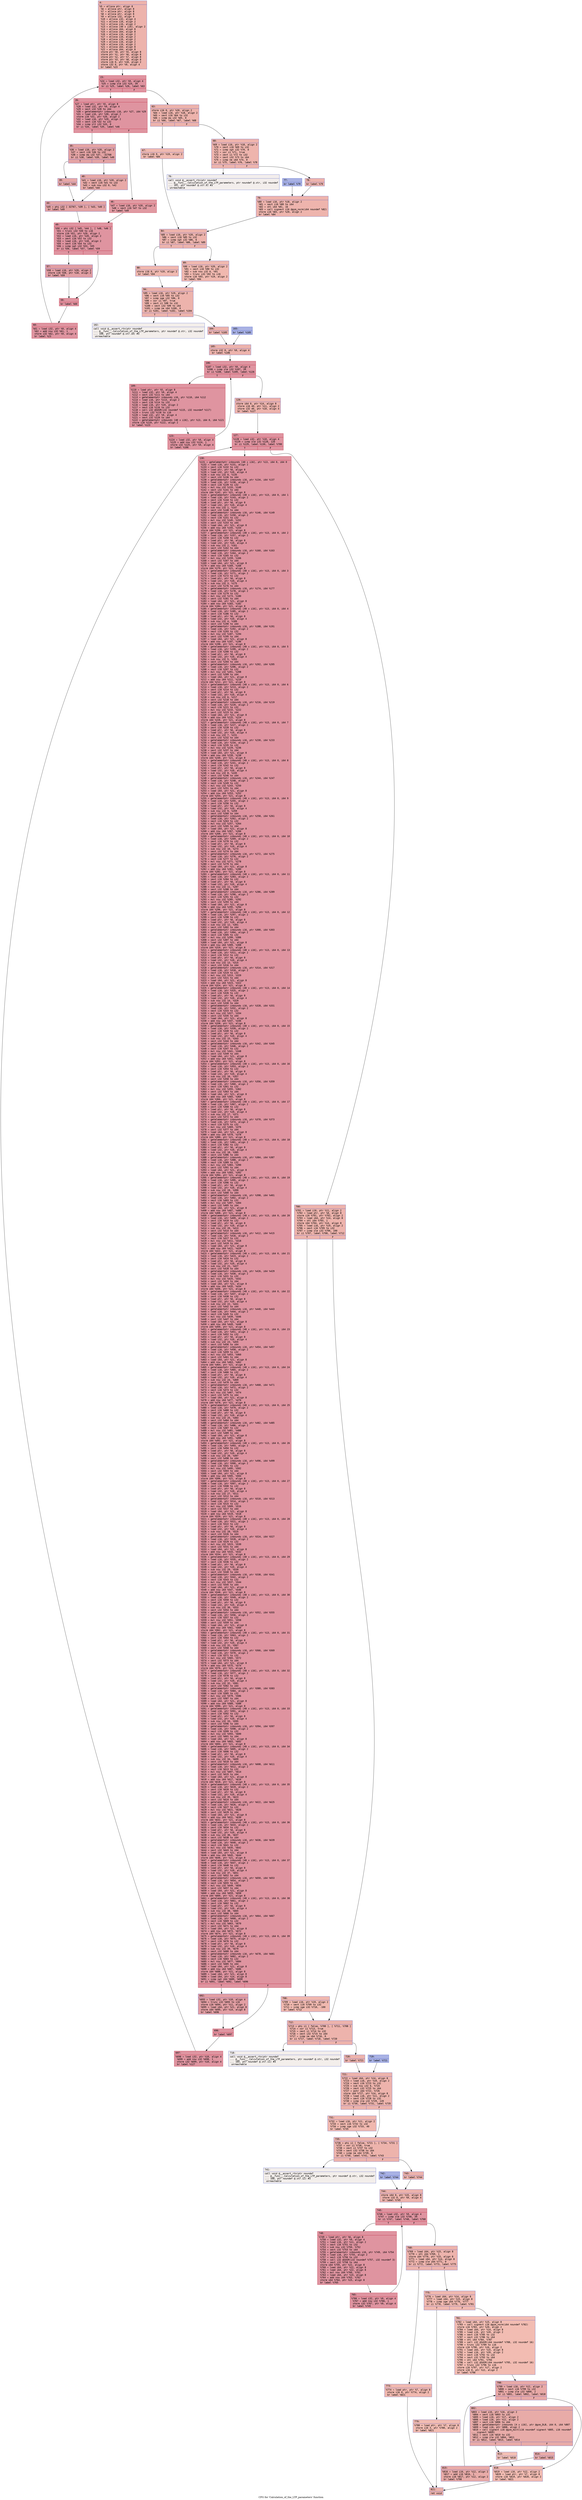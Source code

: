 digraph "CFG for 'Calculation_of_the_LTP_parameters' function" {
	label="CFG for 'Calculation_of_the_LTP_parameters' function";

	Node0x6000006968f0 [shape=record,color="#3d50c3ff", style=filled, fillcolor="#d6524470" fontname="Courier",label="{4:\l|  %5 = alloca ptr, align 8\l  %6 = alloca ptr, align 8\l  %7 = alloca ptr, align 8\l  %8 = alloca ptr, align 8\l  %9 = alloca i32, align 4\l  %10 = alloca i32, align 4\l  %11 = alloca i16, align 2\l  %12 = alloca i16, align 2\l  %13 = alloca [40 x i16], align 2\l  %14 = alloca i64, align 8\l  %15 = alloca i64, align 8\l  %16 = alloca i16, align 2\l  %17 = alloca i16, align 2\l  %18 = alloca i16, align 2\l  %19 = alloca i16, align 2\l  %20 = alloca i16, align 2\l  %21 = alloca i64, align 8\l  %22 = alloca i64, align 8\l  store ptr %0, ptr %5, align 8\l  store ptr %1, ptr %6, align 8\l  store ptr %2, ptr %7, align 8\l  store ptr %3, ptr %8, align 8\l  store i16 0, ptr %18, align 2\l  store i32 0, ptr %9, align 4\l  br label %23\l}"];
	Node0x6000006968f0 -> Node0x600000696940[tooltip="4 -> 23\nProbability 100.00%" ];
	Node0x600000696940 [shape=record,color="#b70d28ff", style=filled, fillcolor="#b70d2870" fontname="Courier",label="{23:\l|  %24 = load i32, ptr %9, align 4\l  %25 = icmp sle i32 %24, 39\l  br i1 %25, label %26, label %63\l|{<s0>T|<s1>F}}"];
	Node0x600000696940:s0 -> Node0x600000696990[tooltip="23 -> 26\nProbability 96.88%" ];
	Node0x600000696940:s1 -> Node0x600000696cb0[tooltip="23 -> 63\nProbability 3.12%" ];
	Node0x600000696990 [shape=record,color="#b70d28ff", style=filled, fillcolor="#b70d2870" fontname="Courier",label="{26:\l|  %27 = load ptr, ptr %5, align 8\l  %28 = load i32, ptr %9, align 4\l  %29 = sext i32 %28 to i64\l  %30 = getelementptr inbounds i16, ptr %27, i64 %29\l  %31 = load i16, ptr %30, align 2\l  store i16 %31, ptr %20, align 2\l  %32 = load i16, ptr %20, align 2\l  %33 = sext i16 %32 to i32\l  %34 = icmp slt i32 %33, 0\l  br i1 %34, label %35, label %46\l|{<s0>T|<s1>F}}"];
	Node0x600000696990:s0 -> Node0x6000006969e0[tooltip="26 -> 35\nProbability 37.50%" ];
	Node0x600000696990:s1 -> Node0x600000696b20[tooltip="26 -> 46\nProbability 62.50%" ];
	Node0x6000006969e0 [shape=record,color="#3d50c3ff", style=filled, fillcolor="#c32e3170" fontname="Courier",label="{35:\l|  %36 = load i16, ptr %20, align 2\l  %37 = sext i16 %36 to i32\l  %38 = icmp eq i32 %37, -32768\l  br i1 %38, label %39, label %40\l|{<s0>T|<s1>F}}"];
	Node0x6000006969e0:s0 -> Node0x600000696a30[tooltip="35 -> 39\nProbability 50.00%" ];
	Node0x6000006969e0:s1 -> Node0x600000696a80[tooltip="35 -> 40\nProbability 50.00%" ];
	Node0x600000696a30 [shape=record,color="#3d50c3ff", style=filled, fillcolor="#ca3b3770" fontname="Courier",label="{39:\l|  br label %44\l}"];
	Node0x600000696a30 -> Node0x600000696ad0[tooltip="39 -> 44\nProbability 100.00%" ];
	Node0x600000696a80 [shape=record,color="#3d50c3ff", style=filled, fillcolor="#ca3b3770" fontname="Courier",label="{40:\l|  %41 = load i16, ptr %20, align 2\l  %42 = sext i16 %41 to i32\l  %43 = sub nsw i32 0, %42\l  br label %44\l}"];
	Node0x600000696a80 -> Node0x600000696ad0[tooltip="40 -> 44\nProbability 100.00%" ];
	Node0x600000696ad0 [shape=record,color="#3d50c3ff", style=filled, fillcolor="#c32e3170" fontname="Courier",label="{44:\l|  %45 = phi i32 [ 32767, %39 ], [ %43, %40 ]\l  br label %49\l}"];
	Node0x600000696ad0 -> Node0x600000696b70[tooltip="44 -> 49\nProbability 100.00%" ];
	Node0x600000696b20 [shape=record,color="#b70d28ff", style=filled, fillcolor="#bb1b2c70" fontname="Courier",label="{46:\l|  %47 = load i16, ptr %20, align 2\l  %48 = sext i16 %47 to i32\l  br label %49\l}"];
	Node0x600000696b20 -> Node0x600000696b70[tooltip="46 -> 49\nProbability 100.00%" ];
	Node0x600000696b70 [shape=record,color="#b70d28ff", style=filled, fillcolor="#b70d2870" fontname="Courier",label="{49:\l|  %50 = phi i32 [ %45, %44 ], [ %48, %46 ]\l  %51 = trunc i32 %50 to i16\l  store i16 %51, ptr %20, align 2\l  %52 = load i16, ptr %20, align 2\l  %53 = sext i16 %52 to i32\l  %54 = load i16, ptr %18, align 2\l  %55 = sext i16 %54 to i32\l  %56 = icmp sgt i32 %53, %55\l  br i1 %56, label %57, label %59\l|{<s0>T|<s1>F}}"];
	Node0x600000696b70:s0 -> Node0x600000696bc0[tooltip="49 -> 57\nProbability 50.00%" ];
	Node0x600000696b70:s1 -> Node0x600000696c10[tooltip="49 -> 59\nProbability 50.00%" ];
	Node0x600000696bc0 [shape=record,color="#3d50c3ff", style=filled, fillcolor="#be242e70" fontname="Courier",label="{57:\l|  %58 = load i16, ptr %20, align 2\l  store i16 %58, ptr %18, align 2\l  br label %59\l}"];
	Node0x600000696bc0 -> Node0x600000696c10[tooltip="57 -> 59\nProbability 100.00%" ];
	Node0x600000696c10 [shape=record,color="#b70d28ff", style=filled, fillcolor="#b70d2870" fontname="Courier",label="{59:\l|  br label %60\l}"];
	Node0x600000696c10 -> Node0x600000696c60[tooltip="59 -> 60\nProbability 100.00%" ];
	Node0x600000696c60 [shape=record,color="#b70d28ff", style=filled, fillcolor="#b70d2870" fontname="Courier",label="{60:\l|  %61 = load i32, ptr %9, align 4\l  %62 = add nsw i32 %61, 1\l  store i32 %62, ptr %9, align 4\l  br label %23\l}"];
	Node0x600000696c60 -> Node0x600000696940[tooltip="60 -> 23\nProbability 100.00%" ];
	Node0x600000696cb0 [shape=record,color="#3d50c3ff", style=filled, fillcolor="#d6524470" fontname="Courier",label="{63:\l|  store i16 0, ptr %20, align 2\l  %64 = load i16, ptr %18, align 2\l  %65 = sext i16 %64 to i32\l  %66 = icmp eq i32 %65, 0\l  br i1 %66, label %67, label %68\l|{<s0>T|<s1>F}}"];
	Node0x600000696cb0:s0 -> Node0x600000696d00[tooltip="63 -> 67\nProbability 37.50%" ];
	Node0x600000696cb0:s1 -> Node0x600000696d50[tooltip="63 -> 68\nProbability 62.50%" ];
	Node0x600000696d00 [shape=record,color="#3d50c3ff", style=filled, fillcolor="#de614d70" fontname="Courier",label="{67:\l|  store i16 0, ptr %19, align 2\l  br label %84\l}"];
	Node0x600000696d00 -> Node0x600000696ee0[tooltip="67 -> 84\nProbability 100.00%" ];
	Node0x600000696d50 [shape=record,color="#3d50c3ff", style=filled, fillcolor="#d8564670" fontname="Courier",label="{68:\l|  %69 = load i16, ptr %18, align 2\l  %70 = sext i16 %69 to i32\l  %71 = icmp sgt i32 %70, 0\l  %72 = xor i1 %71, true\l  %73 = zext i1 %72 to i32\l  %74 = sext i32 %73 to i64\l  %75 = icmp ne i64 %74, 0\l  br i1 %75, label %76, label %78\l|{<s0>T|<s1>F}}"];
	Node0x600000696d50:s0 -> Node0x600000696da0[tooltip="68 -> 76\nProbability 0.00%" ];
	Node0x600000696d50:s1 -> Node0x600000696e40[tooltip="68 -> 78\nProbability 100.00%" ];
	Node0x600000696da0 [shape=record,color="#3d50c3ff", style=filled, fillcolor="#e3d9d370" fontname="Courier",label="{76:\l|  call void @__assert_rtn(ptr noundef\l... @__func__.Calculation_of_the_LTP_parameters, ptr noundef @.str, i32 noundef\l... 101, ptr noundef @.str.9) #3\l  unreachable\l}"];
	Node0x600000696df0 [shape=record,color="#3d50c3ff", style=filled, fillcolor="#3d50c370" fontname="Courier",label="{77:\l|  br label %79\l}"];
	Node0x600000696df0 -> Node0x600000696e90[tooltip="77 -> 79\nProbability 100.00%" ];
	Node0x600000696e40 [shape=record,color="#3d50c3ff", style=filled, fillcolor="#d8564670" fontname="Courier",label="{78:\l|  br label %79\l}"];
	Node0x600000696e40 -> Node0x600000696e90[tooltip="78 -> 79\nProbability 100.00%" ];
	Node0x600000696e90 [shape=record,color="#3d50c3ff", style=filled, fillcolor="#d8564670" fontname="Courier",label="{79:\l|  %80 = load i16, ptr %18, align 2\l  %81 = sext i16 %80 to i64\l  %82 = shl i64 %81, 16\l  %83 = call signext i16 @gsm_norm(i64 noundef %82)\l  store i16 %83, ptr %20, align 2\l  br label %84\l}"];
	Node0x600000696e90 -> Node0x600000696ee0[tooltip="79 -> 84\nProbability 100.00%" ];
	Node0x600000696ee0 [shape=record,color="#3d50c3ff", style=filled, fillcolor="#d6524470" fontname="Courier",label="{84:\l|  %85 = load i16, ptr %20, align 2\l  %86 = sext i16 %85 to i32\l  %87 = icmp sgt i32 %86, 6\l  br i1 %87, label %88, label %89\l|{<s0>T|<s1>F}}"];
	Node0x600000696ee0:s0 -> Node0x600000696f30[tooltip="84 -> 88\nProbability 50.00%" ];
	Node0x600000696ee0:s1 -> Node0x600000696f80[tooltip="84 -> 89\nProbability 50.00%" ];
	Node0x600000696f30 [shape=record,color="#3d50c3ff", style=filled, fillcolor="#dc5d4a70" fontname="Courier",label="{88:\l|  store i16 0, ptr %19, align 2\l  br label %94\l}"];
	Node0x600000696f30 -> Node0x600000696fd0[tooltip="88 -> 94\nProbability 100.00%" ];
	Node0x600000696f80 [shape=record,color="#3d50c3ff", style=filled, fillcolor="#dc5d4a70" fontname="Courier",label="{89:\l|  %90 = load i16, ptr %20, align 2\l  %91 = sext i16 %90 to i32\l  %92 = sub nsw i32 6, %91\l  %93 = trunc i32 %92 to i16\l  store i16 %93, ptr %19, align 2\l  br label %94\l}"];
	Node0x600000696f80 -> Node0x600000696fd0[tooltip="89 -> 94\nProbability 100.00%" ];
	Node0x600000696fd0 [shape=record,color="#3d50c3ff", style=filled, fillcolor="#d6524470" fontname="Courier",label="{94:\l|  %95 = load i16, ptr %19, align 2\l  %96 = sext i16 %95 to i32\l  %97 = icmp sge i32 %96, 0\l  %98 = xor i1 %97, true\l  %99 = zext i1 %98 to i32\l  %100 = sext i32 %99 to i64\l  %101 = icmp ne i64 %100, 0\l  br i1 %101, label %102, label %104\l|{<s0>T|<s1>F}}"];
	Node0x600000696fd0:s0 -> Node0x600000697020[tooltip="94 -> 102\nProbability 0.00%" ];
	Node0x600000696fd0:s1 -> Node0x6000006970c0[tooltip="94 -> 104\nProbability 100.00%" ];
	Node0x600000697020 [shape=record,color="#3d50c3ff", style=filled, fillcolor="#e5d8d170" fontname="Courier",label="{102:\l|  call void @__assert_rtn(ptr noundef\l... @__func__.Calculation_of_the_LTP_parameters, ptr noundef @.str, i32 noundef\l... 108, ptr noundef @.str.10) #3\l  unreachable\l}"];
	Node0x600000697070 [shape=record,color="#3d50c3ff", style=filled, fillcolor="#3d50c370" fontname="Courier",label="{103:\l|  br label %105\l}"];
	Node0x600000697070 -> Node0x600000697110[tooltip="103 -> 105\nProbability 100.00%" ];
	Node0x6000006970c0 [shape=record,color="#3d50c3ff", style=filled, fillcolor="#d6524470" fontname="Courier",label="{104:\l|  br label %105\l}"];
	Node0x6000006970c0 -> Node0x600000697110[tooltip="104 -> 105\nProbability 100.00%" ];
	Node0x600000697110 [shape=record,color="#3d50c3ff", style=filled, fillcolor="#d6524470" fontname="Courier",label="{105:\l|  store i32 0, ptr %9, align 4\l  br label %106\l}"];
	Node0x600000697110 -> Node0x600000697160[tooltip="105 -> 106\nProbability 100.00%" ];
	Node0x600000697160 [shape=record,color="#b70d28ff", style=filled, fillcolor="#b70d2870" fontname="Courier",label="{106:\l|  %107 = load i32, ptr %9, align 4\l  %108 = icmp sle i32 %107, 39\l  br i1 %108, label %109, label %126\l|{<s0>T|<s1>F}}"];
	Node0x600000697160:s0 -> Node0x6000006971b0[tooltip="106 -> 109\nProbability 96.88%" ];
	Node0x600000697160:s1 -> Node0x600000697250[tooltip="106 -> 126\nProbability 3.12%" ];
	Node0x6000006971b0 [shape=record,color="#b70d28ff", style=filled, fillcolor="#b70d2870" fontname="Courier",label="{109:\l|  %110 = load ptr, ptr %5, align 8\l  %111 = load i32, ptr %9, align 4\l  %112 = sext i32 %111 to i64\l  %113 = getelementptr inbounds i16, ptr %110, i64 %112\l  %114 = load i16, ptr %113, align 2\l  %115 = sext i16 %114 to i32\l  %116 = load i16, ptr %19, align 2\l  %117 = sext i16 %116 to i32\l  %118 = call i32 @SASR(i32 noundef %115, i32 noundef %117)\l  %119 = trunc i32 %118 to i16\l  %120 = load i32, ptr %9, align 4\l  %121 = sext i32 %120 to i64\l  %122 = getelementptr inbounds [40 x i16], ptr %13, i64 0, i64 %121\l  store i16 %119, ptr %122, align 2\l  br label %123\l}"];
	Node0x6000006971b0 -> Node0x600000697200[tooltip="109 -> 123\nProbability 100.00%" ];
	Node0x600000697200 [shape=record,color="#b70d28ff", style=filled, fillcolor="#b70d2870" fontname="Courier",label="{123:\l|  %124 = load i32, ptr %9, align 4\l  %125 = add nsw i32 %124, 1\l  store i32 %125, ptr %9, align 4\l  br label %106\l}"];
	Node0x600000697200 -> Node0x600000697160[tooltip="123 -> 106\nProbability 100.00%" ];
	Node0x600000697250 [shape=record,color="#3d50c3ff", style=filled, fillcolor="#d6524470" fontname="Courier",label="{126:\l|  store i64 0, ptr %14, align 8\l  store i16 40, ptr %11, align 2\l  store i32 40, ptr %10, align 4\l  br label %127\l}"];
	Node0x600000697250 -> Node0x6000006972a0[tooltip="126 -> 127\nProbability 100.00%" ];
	Node0x6000006972a0 [shape=record,color="#b70d28ff", style=filled, fillcolor="#b70d2870" fontname="Courier",label="{127:\l|  %128 = load i32, ptr %10, align 4\l  %129 = icmp sle i32 %128, 120\l  br i1 %129, label %130, label %700\l|{<s0>T|<s1>F}}"];
	Node0x6000006972a0:s0 -> Node0x6000006972f0[tooltip="127 -> 130\nProbability 96.88%" ];
	Node0x6000006972a0:s1 -> Node0x600000697430[tooltip="127 -> 700\nProbability 3.12%" ];
	Node0x6000006972f0 [shape=record,color="#b70d28ff", style=filled, fillcolor="#b70d2870" fontname="Courier",label="{130:\l|  %131 = getelementptr inbounds [40 x i16], ptr %13, i64 0, i64 0\l  %132 = load i16, ptr %131, align 2\l  %133 = sext i16 %132 to i32\l  %134 = load ptr, ptr %6, align 8\l  %135 = load i32, ptr %10, align 4\l  %136 = sub nsw i32 0, %135\l  %137 = sext i32 %136 to i64\l  %138 = getelementptr inbounds i16, ptr %134, i64 %137\l  %139 = load i16, ptr %138, align 2\l  %140 = sext i16 %139 to i32\l  %141 = mul nsw i32 %133, %140\l  %142 = sext i32 %141 to i64\l  store i64 %142, ptr %21, align 8\l  %143 = getelementptr inbounds [40 x i16], ptr %13, i64 0, i64 1\l  %144 = load i16, ptr %143, align 2\l  %145 = sext i16 %144 to i32\l  %146 = load ptr, ptr %6, align 8\l  %147 = load i32, ptr %10, align 4\l  %148 = sub nsw i32 1, %147\l  %149 = sext i32 %148 to i64\l  %150 = getelementptr inbounds i16, ptr %146, i64 %149\l  %151 = load i16, ptr %150, align 2\l  %152 = sext i16 %151 to i32\l  %153 = mul nsw i32 %145, %152\l  %154 = sext i32 %153 to i64\l  %155 = load i64, ptr %21, align 8\l  %156 = add nsw i64 %155, %154\l  store i64 %156, ptr %21, align 8\l  %157 = getelementptr inbounds [40 x i16], ptr %13, i64 0, i64 2\l  %158 = load i16, ptr %157, align 2\l  %159 = sext i16 %158 to i32\l  %160 = load ptr, ptr %6, align 8\l  %161 = load i32, ptr %10, align 4\l  %162 = sub nsw i32 2, %161\l  %163 = sext i32 %162 to i64\l  %164 = getelementptr inbounds i16, ptr %160, i64 %163\l  %165 = load i16, ptr %164, align 2\l  %166 = sext i16 %165 to i32\l  %167 = mul nsw i32 %159, %166\l  %168 = sext i32 %167 to i64\l  %169 = load i64, ptr %21, align 8\l  %170 = add nsw i64 %169, %168\l  store i64 %170, ptr %21, align 8\l  %171 = getelementptr inbounds [40 x i16], ptr %13, i64 0, i64 3\l  %172 = load i16, ptr %171, align 2\l  %173 = sext i16 %172 to i32\l  %174 = load ptr, ptr %6, align 8\l  %175 = load i32, ptr %10, align 4\l  %176 = sub nsw i32 3, %175\l  %177 = sext i32 %176 to i64\l  %178 = getelementptr inbounds i16, ptr %174, i64 %177\l  %179 = load i16, ptr %178, align 2\l  %180 = sext i16 %179 to i32\l  %181 = mul nsw i32 %173, %180\l  %182 = sext i32 %181 to i64\l  %183 = load i64, ptr %21, align 8\l  %184 = add nsw i64 %183, %182\l  store i64 %184, ptr %21, align 8\l  %185 = getelementptr inbounds [40 x i16], ptr %13, i64 0, i64 4\l  %186 = load i16, ptr %185, align 2\l  %187 = sext i16 %186 to i32\l  %188 = load ptr, ptr %6, align 8\l  %189 = load i32, ptr %10, align 4\l  %190 = sub nsw i32 4, %189\l  %191 = sext i32 %190 to i64\l  %192 = getelementptr inbounds i16, ptr %188, i64 %191\l  %193 = load i16, ptr %192, align 2\l  %194 = sext i16 %193 to i32\l  %195 = mul nsw i32 %187, %194\l  %196 = sext i32 %195 to i64\l  %197 = load i64, ptr %21, align 8\l  %198 = add nsw i64 %197, %196\l  store i64 %198, ptr %21, align 8\l  %199 = getelementptr inbounds [40 x i16], ptr %13, i64 0, i64 5\l  %200 = load i16, ptr %199, align 2\l  %201 = sext i16 %200 to i32\l  %202 = load ptr, ptr %6, align 8\l  %203 = load i32, ptr %10, align 4\l  %204 = sub nsw i32 5, %203\l  %205 = sext i32 %204 to i64\l  %206 = getelementptr inbounds i16, ptr %202, i64 %205\l  %207 = load i16, ptr %206, align 2\l  %208 = sext i16 %207 to i32\l  %209 = mul nsw i32 %201, %208\l  %210 = sext i32 %209 to i64\l  %211 = load i64, ptr %21, align 8\l  %212 = add nsw i64 %211, %210\l  store i64 %212, ptr %21, align 8\l  %213 = getelementptr inbounds [40 x i16], ptr %13, i64 0, i64 6\l  %214 = load i16, ptr %213, align 2\l  %215 = sext i16 %214 to i32\l  %216 = load ptr, ptr %6, align 8\l  %217 = load i32, ptr %10, align 4\l  %218 = sub nsw i32 6, %217\l  %219 = sext i32 %218 to i64\l  %220 = getelementptr inbounds i16, ptr %216, i64 %219\l  %221 = load i16, ptr %220, align 2\l  %222 = sext i16 %221 to i32\l  %223 = mul nsw i32 %215, %222\l  %224 = sext i32 %223 to i64\l  %225 = load i64, ptr %21, align 8\l  %226 = add nsw i64 %225, %224\l  store i64 %226, ptr %21, align 8\l  %227 = getelementptr inbounds [40 x i16], ptr %13, i64 0, i64 7\l  %228 = load i16, ptr %227, align 2\l  %229 = sext i16 %228 to i32\l  %230 = load ptr, ptr %6, align 8\l  %231 = load i32, ptr %10, align 4\l  %232 = sub nsw i32 7, %231\l  %233 = sext i32 %232 to i64\l  %234 = getelementptr inbounds i16, ptr %230, i64 %233\l  %235 = load i16, ptr %234, align 2\l  %236 = sext i16 %235 to i32\l  %237 = mul nsw i32 %229, %236\l  %238 = sext i32 %237 to i64\l  %239 = load i64, ptr %21, align 8\l  %240 = add nsw i64 %239, %238\l  store i64 %240, ptr %21, align 8\l  %241 = getelementptr inbounds [40 x i16], ptr %13, i64 0, i64 8\l  %242 = load i16, ptr %241, align 2\l  %243 = sext i16 %242 to i32\l  %244 = load ptr, ptr %6, align 8\l  %245 = load i32, ptr %10, align 4\l  %246 = sub nsw i32 8, %245\l  %247 = sext i32 %246 to i64\l  %248 = getelementptr inbounds i16, ptr %244, i64 %247\l  %249 = load i16, ptr %248, align 2\l  %250 = sext i16 %249 to i32\l  %251 = mul nsw i32 %243, %250\l  %252 = sext i32 %251 to i64\l  %253 = load i64, ptr %21, align 8\l  %254 = add nsw i64 %253, %252\l  store i64 %254, ptr %21, align 8\l  %255 = getelementptr inbounds [40 x i16], ptr %13, i64 0, i64 9\l  %256 = load i16, ptr %255, align 2\l  %257 = sext i16 %256 to i32\l  %258 = load ptr, ptr %6, align 8\l  %259 = load i32, ptr %10, align 4\l  %260 = sub nsw i32 9, %259\l  %261 = sext i32 %260 to i64\l  %262 = getelementptr inbounds i16, ptr %258, i64 %261\l  %263 = load i16, ptr %262, align 2\l  %264 = sext i16 %263 to i32\l  %265 = mul nsw i32 %257, %264\l  %266 = sext i32 %265 to i64\l  %267 = load i64, ptr %21, align 8\l  %268 = add nsw i64 %267, %266\l  store i64 %268, ptr %21, align 8\l  %269 = getelementptr inbounds [40 x i16], ptr %13, i64 0, i64 10\l  %270 = load i16, ptr %269, align 2\l  %271 = sext i16 %270 to i32\l  %272 = load ptr, ptr %6, align 8\l  %273 = load i32, ptr %10, align 4\l  %274 = sub nsw i32 10, %273\l  %275 = sext i32 %274 to i64\l  %276 = getelementptr inbounds i16, ptr %272, i64 %275\l  %277 = load i16, ptr %276, align 2\l  %278 = sext i16 %277 to i32\l  %279 = mul nsw i32 %271, %278\l  %280 = sext i32 %279 to i64\l  %281 = load i64, ptr %21, align 8\l  %282 = add nsw i64 %281, %280\l  store i64 %282, ptr %21, align 8\l  %283 = getelementptr inbounds [40 x i16], ptr %13, i64 0, i64 11\l  %284 = load i16, ptr %283, align 2\l  %285 = sext i16 %284 to i32\l  %286 = load ptr, ptr %6, align 8\l  %287 = load i32, ptr %10, align 4\l  %288 = sub nsw i32 11, %287\l  %289 = sext i32 %288 to i64\l  %290 = getelementptr inbounds i16, ptr %286, i64 %289\l  %291 = load i16, ptr %290, align 2\l  %292 = sext i16 %291 to i32\l  %293 = mul nsw i32 %285, %292\l  %294 = sext i32 %293 to i64\l  %295 = load i64, ptr %21, align 8\l  %296 = add nsw i64 %295, %294\l  store i64 %296, ptr %21, align 8\l  %297 = getelementptr inbounds [40 x i16], ptr %13, i64 0, i64 12\l  %298 = load i16, ptr %297, align 2\l  %299 = sext i16 %298 to i32\l  %300 = load ptr, ptr %6, align 8\l  %301 = load i32, ptr %10, align 4\l  %302 = sub nsw i32 12, %301\l  %303 = sext i32 %302 to i64\l  %304 = getelementptr inbounds i16, ptr %300, i64 %303\l  %305 = load i16, ptr %304, align 2\l  %306 = sext i16 %305 to i32\l  %307 = mul nsw i32 %299, %306\l  %308 = sext i32 %307 to i64\l  %309 = load i64, ptr %21, align 8\l  %310 = add nsw i64 %309, %308\l  store i64 %310, ptr %21, align 8\l  %311 = getelementptr inbounds [40 x i16], ptr %13, i64 0, i64 13\l  %312 = load i16, ptr %311, align 2\l  %313 = sext i16 %312 to i32\l  %314 = load ptr, ptr %6, align 8\l  %315 = load i32, ptr %10, align 4\l  %316 = sub nsw i32 13, %315\l  %317 = sext i32 %316 to i64\l  %318 = getelementptr inbounds i16, ptr %314, i64 %317\l  %319 = load i16, ptr %318, align 2\l  %320 = sext i16 %319 to i32\l  %321 = mul nsw i32 %313, %320\l  %322 = sext i32 %321 to i64\l  %323 = load i64, ptr %21, align 8\l  %324 = add nsw i64 %323, %322\l  store i64 %324, ptr %21, align 8\l  %325 = getelementptr inbounds [40 x i16], ptr %13, i64 0, i64 14\l  %326 = load i16, ptr %325, align 2\l  %327 = sext i16 %326 to i32\l  %328 = load ptr, ptr %6, align 8\l  %329 = load i32, ptr %10, align 4\l  %330 = sub nsw i32 14, %329\l  %331 = sext i32 %330 to i64\l  %332 = getelementptr inbounds i16, ptr %328, i64 %331\l  %333 = load i16, ptr %332, align 2\l  %334 = sext i16 %333 to i32\l  %335 = mul nsw i32 %327, %334\l  %336 = sext i32 %335 to i64\l  %337 = load i64, ptr %21, align 8\l  %338 = add nsw i64 %337, %336\l  store i64 %338, ptr %21, align 8\l  %339 = getelementptr inbounds [40 x i16], ptr %13, i64 0, i64 15\l  %340 = load i16, ptr %339, align 2\l  %341 = sext i16 %340 to i32\l  %342 = load ptr, ptr %6, align 8\l  %343 = load i32, ptr %10, align 4\l  %344 = sub nsw i32 15, %343\l  %345 = sext i32 %344 to i64\l  %346 = getelementptr inbounds i16, ptr %342, i64 %345\l  %347 = load i16, ptr %346, align 2\l  %348 = sext i16 %347 to i32\l  %349 = mul nsw i32 %341, %348\l  %350 = sext i32 %349 to i64\l  %351 = load i64, ptr %21, align 8\l  %352 = add nsw i64 %351, %350\l  store i64 %352, ptr %21, align 8\l  %353 = getelementptr inbounds [40 x i16], ptr %13, i64 0, i64 16\l  %354 = load i16, ptr %353, align 2\l  %355 = sext i16 %354 to i32\l  %356 = load ptr, ptr %6, align 8\l  %357 = load i32, ptr %10, align 4\l  %358 = sub nsw i32 16, %357\l  %359 = sext i32 %358 to i64\l  %360 = getelementptr inbounds i16, ptr %356, i64 %359\l  %361 = load i16, ptr %360, align 2\l  %362 = sext i16 %361 to i32\l  %363 = mul nsw i32 %355, %362\l  %364 = sext i32 %363 to i64\l  %365 = load i64, ptr %21, align 8\l  %366 = add nsw i64 %365, %364\l  store i64 %366, ptr %21, align 8\l  %367 = getelementptr inbounds [40 x i16], ptr %13, i64 0, i64 17\l  %368 = load i16, ptr %367, align 2\l  %369 = sext i16 %368 to i32\l  %370 = load ptr, ptr %6, align 8\l  %371 = load i32, ptr %10, align 4\l  %372 = sub nsw i32 17, %371\l  %373 = sext i32 %372 to i64\l  %374 = getelementptr inbounds i16, ptr %370, i64 %373\l  %375 = load i16, ptr %374, align 2\l  %376 = sext i16 %375 to i32\l  %377 = mul nsw i32 %369, %376\l  %378 = sext i32 %377 to i64\l  %379 = load i64, ptr %21, align 8\l  %380 = add nsw i64 %379, %378\l  store i64 %380, ptr %21, align 8\l  %381 = getelementptr inbounds [40 x i16], ptr %13, i64 0, i64 18\l  %382 = load i16, ptr %381, align 2\l  %383 = sext i16 %382 to i32\l  %384 = load ptr, ptr %6, align 8\l  %385 = load i32, ptr %10, align 4\l  %386 = sub nsw i32 18, %385\l  %387 = sext i32 %386 to i64\l  %388 = getelementptr inbounds i16, ptr %384, i64 %387\l  %389 = load i16, ptr %388, align 2\l  %390 = sext i16 %389 to i32\l  %391 = mul nsw i32 %383, %390\l  %392 = sext i32 %391 to i64\l  %393 = load i64, ptr %21, align 8\l  %394 = add nsw i64 %393, %392\l  store i64 %394, ptr %21, align 8\l  %395 = getelementptr inbounds [40 x i16], ptr %13, i64 0, i64 19\l  %396 = load i16, ptr %395, align 2\l  %397 = sext i16 %396 to i32\l  %398 = load ptr, ptr %6, align 8\l  %399 = load i32, ptr %10, align 4\l  %400 = sub nsw i32 19, %399\l  %401 = sext i32 %400 to i64\l  %402 = getelementptr inbounds i16, ptr %398, i64 %401\l  %403 = load i16, ptr %402, align 2\l  %404 = sext i16 %403 to i32\l  %405 = mul nsw i32 %397, %404\l  %406 = sext i32 %405 to i64\l  %407 = load i64, ptr %21, align 8\l  %408 = add nsw i64 %407, %406\l  store i64 %408, ptr %21, align 8\l  %409 = getelementptr inbounds [40 x i16], ptr %13, i64 0, i64 20\l  %410 = load i16, ptr %409, align 2\l  %411 = sext i16 %410 to i32\l  %412 = load ptr, ptr %6, align 8\l  %413 = load i32, ptr %10, align 4\l  %414 = sub nsw i32 20, %413\l  %415 = sext i32 %414 to i64\l  %416 = getelementptr inbounds i16, ptr %412, i64 %415\l  %417 = load i16, ptr %416, align 2\l  %418 = sext i16 %417 to i32\l  %419 = mul nsw i32 %411, %418\l  %420 = sext i32 %419 to i64\l  %421 = load i64, ptr %21, align 8\l  %422 = add nsw i64 %421, %420\l  store i64 %422, ptr %21, align 8\l  %423 = getelementptr inbounds [40 x i16], ptr %13, i64 0, i64 21\l  %424 = load i16, ptr %423, align 2\l  %425 = sext i16 %424 to i32\l  %426 = load ptr, ptr %6, align 8\l  %427 = load i32, ptr %10, align 4\l  %428 = sub nsw i32 21, %427\l  %429 = sext i32 %428 to i64\l  %430 = getelementptr inbounds i16, ptr %426, i64 %429\l  %431 = load i16, ptr %430, align 2\l  %432 = sext i16 %431 to i32\l  %433 = mul nsw i32 %425, %432\l  %434 = sext i32 %433 to i64\l  %435 = load i64, ptr %21, align 8\l  %436 = add nsw i64 %435, %434\l  store i64 %436, ptr %21, align 8\l  %437 = getelementptr inbounds [40 x i16], ptr %13, i64 0, i64 22\l  %438 = load i16, ptr %437, align 2\l  %439 = sext i16 %438 to i32\l  %440 = load ptr, ptr %6, align 8\l  %441 = load i32, ptr %10, align 4\l  %442 = sub nsw i32 22, %441\l  %443 = sext i32 %442 to i64\l  %444 = getelementptr inbounds i16, ptr %440, i64 %443\l  %445 = load i16, ptr %444, align 2\l  %446 = sext i16 %445 to i32\l  %447 = mul nsw i32 %439, %446\l  %448 = sext i32 %447 to i64\l  %449 = load i64, ptr %21, align 8\l  %450 = add nsw i64 %449, %448\l  store i64 %450, ptr %21, align 8\l  %451 = getelementptr inbounds [40 x i16], ptr %13, i64 0, i64 23\l  %452 = load i16, ptr %451, align 2\l  %453 = sext i16 %452 to i32\l  %454 = load ptr, ptr %6, align 8\l  %455 = load i32, ptr %10, align 4\l  %456 = sub nsw i32 23, %455\l  %457 = sext i32 %456 to i64\l  %458 = getelementptr inbounds i16, ptr %454, i64 %457\l  %459 = load i16, ptr %458, align 2\l  %460 = sext i16 %459 to i32\l  %461 = mul nsw i32 %453, %460\l  %462 = sext i32 %461 to i64\l  %463 = load i64, ptr %21, align 8\l  %464 = add nsw i64 %463, %462\l  store i64 %464, ptr %21, align 8\l  %465 = getelementptr inbounds [40 x i16], ptr %13, i64 0, i64 24\l  %466 = load i16, ptr %465, align 2\l  %467 = sext i16 %466 to i32\l  %468 = load ptr, ptr %6, align 8\l  %469 = load i32, ptr %10, align 4\l  %470 = sub nsw i32 24, %469\l  %471 = sext i32 %470 to i64\l  %472 = getelementptr inbounds i16, ptr %468, i64 %471\l  %473 = load i16, ptr %472, align 2\l  %474 = sext i16 %473 to i32\l  %475 = mul nsw i32 %467, %474\l  %476 = sext i32 %475 to i64\l  %477 = load i64, ptr %21, align 8\l  %478 = add nsw i64 %477, %476\l  store i64 %478, ptr %21, align 8\l  %479 = getelementptr inbounds [40 x i16], ptr %13, i64 0, i64 25\l  %480 = load i16, ptr %479, align 2\l  %481 = sext i16 %480 to i32\l  %482 = load ptr, ptr %6, align 8\l  %483 = load i32, ptr %10, align 4\l  %484 = sub nsw i32 25, %483\l  %485 = sext i32 %484 to i64\l  %486 = getelementptr inbounds i16, ptr %482, i64 %485\l  %487 = load i16, ptr %486, align 2\l  %488 = sext i16 %487 to i32\l  %489 = mul nsw i32 %481, %488\l  %490 = sext i32 %489 to i64\l  %491 = load i64, ptr %21, align 8\l  %492 = add nsw i64 %491, %490\l  store i64 %492, ptr %21, align 8\l  %493 = getelementptr inbounds [40 x i16], ptr %13, i64 0, i64 26\l  %494 = load i16, ptr %493, align 2\l  %495 = sext i16 %494 to i32\l  %496 = load ptr, ptr %6, align 8\l  %497 = load i32, ptr %10, align 4\l  %498 = sub nsw i32 26, %497\l  %499 = sext i32 %498 to i64\l  %500 = getelementptr inbounds i16, ptr %496, i64 %499\l  %501 = load i16, ptr %500, align 2\l  %502 = sext i16 %501 to i32\l  %503 = mul nsw i32 %495, %502\l  %504 = sext i32 %503 to i64\l  %505 = load i64, ptr %21, align 8\l  %506 = add nsw i64 %505, %504\l  store i64 %506, ptr %21, align 8\l  %507 = getelementptr inbounds [40 x i16], ptr %13, i64 0, i64 27\l  %508 = load i16, ptr %507, align 2\l  %509 = sext i16 %508 to i32\l  %510 = load ptr, ptr %6, align 8\l  %511 = load i32, ptr %10, align 4\l  %512 = sub nsw i32 27, %511\l  %513 = sext i32 %512 to i64\l  %514 = getelementptr inbounds i16, ptr %510, i64 %513\l  %515 = load i16, ptr %514, align 2\l  %516 = sext i16 %515 to i32\l  %517 = mul nsw i32 %509, %516\l  %518 = sext i32 %517 to i64\l  %519 = load i64, ptr %21, align 8\l  %520 = add nsw i64 %519, %518\l  store i64 %520, ptr %21, align 8\l  %521 = getelementptr inbounds [40 x i16], ptr %13, i64 0, i64 28\l  %522 = load i16, ptr %521, align 2\l  %523 = sext i16 %522 to i32\l  %524 = load ptr, ptr %6, align 8\l  %525 = load i32, ptr %10, align 4\l  %526 = sub nsw i32 28, %525\l  %527 = sext i32 %526 to i64\l  %528 = getelementptr inbounds i16, ptr %524, i64 %527\l  %529 = load i16, ptr %528, align 2\l  %530 = sext i16 %529 to i32\l  %531 = mul nsw i32 %523, %530\l  %532 = sext i32 %531 to i64\l  %533 = load i64, ptr %21, align 8\l  %534 = add nsw i64 %533, %532\l  store i64 %534, ptr %21, align 8\l  %535 = getelementptr inbounds [40 x i16], ptr %13, i64 0, i64 29\l  %536 = load i16, ptr %535, align 2\l  %537 = sext i16 %536 to i32\l  %538 = load ptr, ptr %6, align 8\l  %539 = load i32, ptr %10, align 4\l  %540 = sub nsw i32 29, %539\l  %541 = sext i32 %540 to i64\l  %542 = getelementptr inbounds i16, ptr %538, i64 %541\l  %543 = load i16, ptr %542, align 2\l  %544 = sext i16 %543 to i32\l  %545 = mul nsw i32 %537, %544\l  %546 = sext i32 %545 to i64\l  %547 = load i64, ptr %21, align 8\l  %548 = add nsw i64 %547, %546\l  store i64 %548, ptr %21, align 8\l  %549 = getelementptr inbounds [40 x i16], ptr %13, i64 0, i64 30\l  %550 = load i16, ptr %549, align 2\l  %551 = sext i16 %550 to i32\l  %552 = load ptr, ptr %6, align 8\l  %553 = load i32, ptr %10, align 4\l  %554 = sub nsw i32 30, %553\l  %555 = sext i32 %554 to i64\l  %556 = getelementptr inbounds i16, ptr %552, i64 %555\l  %557 = load i16, ptr %556, align 2\l  %558 = sext i16 %557 to i32\l  %559 = mul nsw i32 %551, %558\l  %560 = sext i32 %559 to i64\l  %561 = load i64, ptr %21, align 8\l  %562 = add nsw i64 %561, %560\l  store i64 %562, ptr %21, align 8\l  %563 = getelementptr inbounds [40 x i16], ptr %13, i64 0, i64 31\l  %564 = load i16, ptr %563, align 2\l  %565 = sext i16 %564 to i32\l  %566 = load ptr, ptr %6, align 8\l  %567 = load i32, ptr %10, align 4\l  %568 = sub nsw i32 31, %567\l  %569 = sext i32 %568 to i64\l  %570 = getelementptr inbounds i16, ptr %566, i64 %569\l  %571 = load i16, ptr %570, align 2\l  %572 = sext i16 %571 to i32\l  %573 = mul nsw i32 %565, %572\l  %574 = sext i32 %573 to i64\l  %575 = load i64, ptr %21, align 8\l  %576 = add nsw i64 %575, %574\l  store i64 %576, ptr %21, align 8\l  %577 = getelementptr inbounds [40 x i16], ptr %13, i64 0, i64 32\l  %578 = load i16, ptr %577, align 2\l  %579 = sext i16 %578 to i32\l  %580 = load ptr, ptr %6, align 8\l  %581 = load i32, ptr %10, align 4\l  %582 = sub nsw i32 32, %581\l  %583 = sext i32 %582 to i64\l  %584 = getelementptr inbounds i16, ptr %580, i64 %583\l  %585 = load i16, ptr %584, align 2\l  %586 = sext i16 %585 to i32\l  %587 = mul nsw i32 %579, %586\l  %588 = sext i32 %587 to i64\l  %589 = load i64, ptr %21, align 8\l  %590 = add nsw i64 %589, %588\l  store i64 %590, ptr %21, align 8\l  %591 = getelementptr inbounds [40 x i16], ptr %13, i64 0, i64 33\l  %592 = load i16, ptr %591, align 2\l  %593 = sext i16 %592 to i32\l  %594 = load ptr, ptr %6, align 8\l  %595 = load i32, ptr %10, align 4\l  %596 = sub nsw i32 33, %595\l  %597 = sext i32 %596 to i64\l  %598 = getelementptr inbounds i16, ptr %594, i64 %597\l  %599 = load i16, ptr %598, align 2\l  %600 = sext i16 %599 to i32\l  %601 = mul nsw i32 %593, %600\l  %602 = sext i32 %601 to i64\l  %603 = load i64, ptr %21, align 8\l  %604 = add nsw i64 %603, %602\l  store i64 %604, ptr %21, align 8\l  %605 = getelementptr inbounds [40 x i16], ptr %13, i64 0, i64 34\l  %606 = load i16, ptr %605, align 2\l  %607 = sext i16 %606 to i32\l  %608 = load ptr, ptr %6, align 8\l  %609 = load i32, ptr %10, align 4\l  %610 = sub nsw i32 34, %609\l  %611 = sext i32 %610 to i64\l  %612 = getelementptr inbounds i16, ptr %608, i64 %611\l  %613 = load i16, ptr %612, align 2\l  %614 = sext i16 %613 to i32\l  %615 = mul nsw i32 %607, %614\l  %616 = sext i32 %615 to i64\l  %617 = load i64, ptr %21, align 8\l  %618 = add nsw i64 %617, %616\l  store i64 %618, ptr %21, align 8\l  %619 = getelementptr inbounds [40 x i16], ptr %13, i64 0, i64 35\l  %620 = load i16, ptr %619, align 2\l  %621 = sext i16 %620 to i32\l  %622 = load ptr, ptr %6, align 8\l  %623 = load i32, ptr %10, align 4\l  %624 = sub nsw i32 35, %623\l  %625 = sext i32 %624 to i64\l  %626 = getelementptr inbounds i16, ptr %622, i64 %625\l  %627 = load i16, ptr %626, align 2\l  %628 = sext i16 %627 to i32\l  %629 = mul nsw i32 %621, %628\l  %630 = sext i32 %629 to i64\l  %631 = load i64, ptr %21, align 8\l  %632 = add nsw i64 %631, %630\l  store i64 %632, ptr %21, align 8\l  %633 = getelementptr inbounds [40 x i16], ptr %13, i64 0, i64 36\l  %634 = load i16, ptr %633, align 2\l  %635 = sext i16 %634 to i32\l  %636 = load ptr, ptr %6, align 8\l  %637 = load i32, ptr %10, align 4\l  %638 = sub nsw i32 36, %637\l  %639 = sext i32 %638 to i64\l  %640 = getelementptr inbounds i16, ptr %636, i64 %639\l  %641 = load i16, ptr %640, align 2\l  %642 = sext i16 %641 to i32\l  %643 = mul nsw i32 %635, %642\l  %644 = sext i32 %643 to i64\l  %645 = load i64, ptr %21, align 8\l  %646 = add nsw i64 %645, %644\l  store i64 %646, ptr %21, align 8\l  %647 = getelementptr inbounds [40 x i16], ptr %13, i64 0, i64 37\l  %648 = load i16, ptr %647, align 2\l  %649 = sext i16 %648 to i32\l  %650 = load ptr, ptr %6, align 8\l  %651 = load i32, ptr %10, align 4\l  %652 = sub nsw i32 37, %651\l  %653 = sext i32 %652 to i64\l  %654 = getelementptr inbounds i16, ptr %650, i64 %653\l  %655 = load i16, ptr %654, align 2\l  %656 = sext i16 %655 to i32\l  %657 = mul nsw i32 %649, %656\l  %658 = sext i32 %657 to i64\l  %659 = load i64, ptr %21, align 8\l  %660 = add nsw i64 %659, %658\l  store i64 %660, ptr %21, align 8\l  %661 = getelementptr inbounds [40 x i16], ptr %13, i64 0, i64 38\l  %662 = load i16, ptr %661, align 2\l  %663 = sext i16 %662 to i32\l  %664 = load ptr, ptr %6, align 8\l  %665 = load i32, ptr %10, align 4\l  %666 = sub nsw i32 38, %665\l  %667 = sext i32 %666 to i64\l  %668 = getelementptr inbounds i16, ptr %664, i64 %667\l  %669 = load i16, ptr %668, align 2\l  %670 = sext i16 %669 to i32\l  %671 = mul nsw i32 %663, %670\l  %672 = sext i32 %671 to i64\l  %673 = load i64, ptr %21, align 8\l  %674 = add nsw i64 %673, %672\l  store i64 %674, ptr %21, align 8\l  %675 = getelementptr inbounds [40 x i16], ptr %13, i64 0, i64 39\l  %676 = load i16, ptr %675, align 2\l  %677 = sext i16 %676 to i32\l  %678 = load ptr, ptr %6, align 8\l  %679 = load i32, ptr %10, align 4\l  %680 = sub nsw i32 39, %679\l  %681 = sext i32 %680 to i64\l  %682 = getelementptr inbounds i16, ptr %678, i64 %681\l  %683 = load i16, ptr %682, align 2\l  %684 = sext i16 %683 to i32\l  %685 = mul nsw i32 %677, %684\l  %686 = sext i32 %685 to i64\l  %687 = load i64, ptr %21, align 8\l  %688 = add nsw i64 %687, %686\l  store i64 %688, ptr %21, align 8\l  %689 = load i64, ptr %21, align 8\l  %690 = load i64, ptr %14, align 8\l  %691 = icmp sgt i64 %689, %690\l  br i1 %691, label %692, label %696\l|{<s0>T|<s1>F}}"];
	Node0x6000006972f0:s0 -> Node0x600000697340[tooltip="130 -> 692\nProbability 50.00%" ];
	Node0x6000006972f0:s1 -> Node0x600000697390[tooltip="130 -> 696\nProbability 50.00%" ];
	Node0x600000697340 [shape=record,color="#3d50c3ff", style=filled, fillcolor="#be242e70" fontname="Courier",label="{692:\l|  %693 = load i32, ptr %10, align 4\l  %694 = trunc i32 %693 to i16\l  store i16 %694, ptr %11, align 2\l  %695 = load i64, ptr %21, align 8\l  store i64 %695, ptr %14, align 8\l  br label %696\l}"];
	Node0x600000697340 -> Node0x600000697390[tooltip="692 -> 696\nProbability 100.00%" ];
	Node0x600000697390 [shape=record,color="#b70d28ff", style=filled, fillcolor="#b70d2870" fontname="Courier",label="{696:\l|  br label %697\l}"];
	Node0x600000697390 -> Node0x6000006973e0[tooltip="696 -> 697\nProbability 100.00%" ];
	Node0x6000006973e0 [shape=record,color="#b70d28ff", style=filled, fillcolor="#b70d2870" fontname="Courier",label="{697:\l|  %698 = load i32, ptr %10, align 4\l  %699 = add nsw i32 %698, 1\l  store i32 %699, ptr %10, align 4\l  br label %127\l}"];
	Node0x6000006973e0 -> Node0x6000006972a0[tooltip="697 -> 127\nProbability 100.00%" ];
	Node0x600000697430 [shape=record,color="#3d50c3ff", style=filled, fillcolor="#d6524470" fontname="Courier",label="{700:\l|  %701 = load i16, ptr %11, align 2\l  %702 = load ptr, ptr %8, align 8\l  store i16 %701, ptr %702, align 2\l  %703 = load i64, ptr %14, align 8\l  %704 = shl i64 %703, 1\l  store i64 %704, ptr %14, align 8\l  %705 = load i16, ptr %19, align 2\l  %706 = sext i16 %705 to i32\l  %707 = icmp sle i32 %706, 100\l  br i1 %707, label %708, label %712\l|{<s0>T|<s1>F}}"];
	Node0x600000697430:s0 -> Node0x600000697480[tooltip="700 -> 708\nProbability 50.00%" ];
	Node0x600000697430:s1 -> Node0x6000006974d0[tooltip="700 -> 712\nProbability 50.00%" ];
	Node0x600000697480 [shape=record,color="#3d50c3ff", style=filled, fillcolor="#dc5d4a70" fontname="Courier",label="{708:\l|  %709 = load i16, ptr %19, align 2\l  %710 = sext i16 %709 to i32\l  %711 = icmp sge i32 %710, -100\l  br label %712\l}"];
	Node0x600000697480 -> Node0x6000006974d0[tooltip="708 -> 712\nProbability 100.00%" ];
	Node0x6000006974d0 [shape=record,color="#3d50c3ff", style=filled, fillcolor="#d6524470" fontname="Courier",label="{712:\l|  %713 = phi i1 [ false, %700 ], [ %711, %708 ]\l  %714 = xor i1 %713, true\l  %715 = zext i1 %714 to i32\l  %716 = sext i32 %715 to i64\l  %717 = icmp ne i64 %716, 0\l  br i1 %717, label %718, label %720\l|{<s0>T|<s1>F}}"];
	Node0x6000006974d0:s0 -> Node0x600000697520[tooltip="712 -> 718\nProbability 0.00%" ];
	Node0x6000006974d0:s1 -> Node0x6000006975c0[tooltip="712 -> 720\nProbability 100.00%" ];
	Node0x600000697520 [shape=record,color="#3d50c3ff", style=filled, fillcolor="#e5d8d170" fontname="Courier",label="{718:\l|  call void @__assert_rtn(ptr noundef\l... @__func__.Calculation_of_the_LTP_parameters, ptr noundef @.str, i32 noundef\l... 165, ptr noundef @.str.11) #3\l  unreachable\l}"];
	Node0x600000697570 [shape=record,color="#3d50c3ff", style=filled, fillcolor="#3d50c370" fontname="Courier",label="{719:\l|  br label %721\l}"];
	Node0x600000697570 -> Node0x600000697610[tooltip="719 -> 721\nProbability 100.00%" ];
	Node0x6000006975c0 [shape=record,color="#3d50c3ff", style=filled, fillcolor="#d6524470" fontname="Courier",label="{720:\l|  br label %721\l}"];
	Node0x6000006975c0 -> Node0x600000697610[tooltip="720 -> 721\nProbability 100.00%" ];
	Node0x600000697610 [shape=record,color="#3d50c3ff", style=filled, fillcolor="#d6524470" fontname="Courier",label="{721:\l|  %722 = load i64, ptr %14, align 8\l  %723 = load i16, ptr %19, align 2\l  %724 = sext i16 %723 to i32\l  %725 = sub nsw i32 6, %724\l  %726 = zext i32 %725 to i64\l  %727 = ashr i64 %722, %726\l  store i64 %727, ptr %14, align 8\l  %728 = load i16, ptr %11, align 2\l  %729 = sext i16 %728 to i32\l  %730 = icmp sle i32 %729, 120\l  br i1 %730, label %731, label %735\l|{<s0>T|<s1>F}}"];
	Node0x600000697610:s0 -> Node0x600000697660[tooltip="721 -> 731\nProbability 50.00%" ];
	Node0x600000697610:s1 -> Node0x6000006976b0[tooltip="721 -> 735\nProbability 50.00%" ];
	Node0x600000697660 [shape=record,color="#3d50c3ff", style=filled, fillcolor="#dc5d4a70" fontname="Courier",label="{731:\l|  %732 = load i16, ptr %11, align 2\l  %733 = sext i16 %732 to i32\l  %734 = icmp sge i32 %733, 40\l  br label %735\l}"];
	Node0x600000697660 -> Node0x6000006976b0[tooltip="731 -> 735\nProbability 100.00%" ];
	Node0x6000006976b0 [shape=record,color="#3d50c3ff", style=filled, fillcolor="#d6524470" fontname="Courier",label="{735:\l|  %736 = phi i1 [ false, %721 ], [ %734, %731 ]\l  %737 = xor i1 %736, true\l  %738 = zext i1 %737 to i32\l  %739 = sext i32 %738 to i64\l  %740 = icmp ne i64 %739, 0\l  br i1 %740, label %741, label %743\l|{<s0>T|<s1>F}}"];
	Node0x6000006976b0:s0 -> Node0x600000697700[tooltip="735 -> 741\nProbability 0.00%" ];
	Node0x6000006976b0:s1 -> Node0x6000006977a0[tooltip="735 -> 743\nProbability 100.00%" ];
	Node0x600000697700 [shape=record,color="#3d50c3ff", style=filled, fillcolor="#e5d8d170" fontname="Courier",label="{741:\l|  call void @__assert_rtn(ptr noundef\l... @__func__.Calculation_of_the_LTP_parameters, ptr noundef @.str, i32 noundef\l... 168, ptr noundef @.str.12) #3\l  unreachable\l}"];
	Node0x600000697750 [shape=record,color="#3d50c3ff", style=filled, fillcolor="#3d50c370" fontname="Courier",label="{742:\l|  br label %744\l}"];
	Node0x600000697750 -> Node0x6000006977f0[tooltip="742 -> 744\nProbability 100.00%" ];
	Node0x6000006977a0 [shape=record,color="#3d50c3ff", style=filled, fillcolor="#d6524470" fontname="Courier",label="{743:\l|  br label %744\l}"];
	Node0x6000006977a0 -> Node0x6000006977f0[tooltip="743 -> 744\nProbability 100.00%" ];
	Node0x6000006977f0 [shape=record,color="#3d50c3ff", style=filled, fillcolor="#d6524470" fontname="Courier",label="{744:\l|  store i64 0, ptr %15, align 8\l  store i32 0, ptr %9, align 4\l  br label %745\l}"];
	Node0x6000006977f0 -> Node0x600000697840[tooltip="744 -> 745\nProbability 100.00%" ];
	Node0x600000697840 [shape=record,color="#b70d28ff", style=filled, fillcolor="#b70d2870" fontname="Courier",label="{745:\l|  %746 = load i32, ptr %9, align 4\l  %747 = icmp sle i32 %746, 39\l  br i1 %747, label %748, label %768\l|{<s0>T|<s1>F}}"];
	Node0x600000697840:s0 -> Node0x600000697890[tooltip="745 -> 748\nProbability 96.88%" ];
	Node0x600000697840:s1 -> Node0x600000697930[tooltip="745 -> 768\nProbability 3.12%" ];
	Node0x600000697890 [shape=record,color="#b70d28ff", style=filled, fillcolor="#b70d2870" fontname="Courier",label="{748:\l|  %749 = load ptr, ptr %6, align 8\l  %750 = load i32, ptr %9, align 4\l  %751 = load i16, ptr %11, align 2\l  %752 = sext i16 %751 to i32\l  %753 = sub nsw i32 %750, %752\l  %754 = sext i32 %753 to i64\l  %755 = getelementptr inbounds i16, ptr %749, i64 %754\l  %756 = load i16, ptr %755, align 2\l  %757 = sext i16 %756 to i32\l  %758 = call i32 @SASR(i32 noundef %757, i32 noundef 3)\l  %759 = sext i32 %758 to i64\l  store i64 %759, ptr %22, align 8\l  %760 = load i64, ptr %22, align 8\l  %761 = load i64, ptr %22, align 8\l  %762 = mul nsw i64 %760, %761\l  %763 = load i64, ptr %15, align 8\l  %764 = add nsw i64 %763, %762\l  store i64 %764, ptr %15, align 8\l  br label %765\l}"];
	Node0x600000697890 -> Node0x6000006978e0[tooltip="748 -> 765\nProbability 100.00%" ];
	Node0x6000006978e0 [shape=record,color="#b70d28ff", style=filled, fillcolor="#b70d2870" fontname="Courier",label="{765:\l|  %766 = load i32, ptr %9, align 4\l  %767 = add nsw i32 %766, 1\l  store i32 %767, ptr %9, align 4\l  br label %745\l}"];
	Node0x6000006978e0 -> Node0x600000697840[tooltip="765 -> 745\nProbability 100.00%" ];
	Node0x600000697930 [shape=record,color="#3d50c3ff", style=filled, fillcolor="#d6524470" fontname="Courier",label="{768:\l|  %769 = load i64, ptr %15, align 8\l  %770 = shl i64 %769, 1\l  store i64 %770, ptr %15, align 8\l  %771 = load i64, ptr %14, align 8\l  %772 = icmp sle i64 %771, 0\l  br i1 %772, label %773, label %775\l|{<s0>T|<s1>F}}"];
	Node0x600000697930:s0 -> Node0x600000697980[tooltip="768 -> 773\nProbability 50.00%" ];
	Node0x600000697930:s1 -> Node0x6000006979d0[tooltip="768 -> 775\nProbability 50.00%" ];
	Node0x600000697980 [shape=record,color="#3d50c3ff", style=filled, fillcolor="#dc5d4a70" fontname="Courier",label="{773:\l|  %774 = load ptr, ptr %7, align 8\l  store i16 0, ptr %774, align 2\l  br label %821\l}"];
	Node0x600000697980 -> Node0x600000697ca0[tooltip="773 -> 821\nProbability 100.00%" ];
	Node0x6000006979d0 [shape=record,color="#3d50c3ff", style=filled, fillcolor="#dc5d4a70" fontname="Courier",label="{775:\l|  %776 = load i64, ptr %14, align 8\l  %777 = load i64, ptr %15, align 8\l  %778 = icmp sge i64 %776, %777\l  br i1 %778, label %779, label %781\l|{<s0>T|<s1>F}}"];
	Node0x6000006979d0:s0 -> Node0x600000697a20[tooltip="775 -> 779\nProbability 50.00%" ];
	Node0x6000006979d0:s1 -> Node0x600000697a70[tooltip="775 -> 781\nProbability 50.00%" ];
	Node0x600000697a20 [shape=record,color="#3d50c3ff", style=filled, fillcolor="#e1675170" fontname="Courier",label="{779:\l|  %780 = load ptr, ptr %7, align 8\l  store i16 3, ptr %780, align 2\l  br label %821\l}"];
	Node0x600000697a20 -> Node0x600000697ca0[tooltip="779 -> 821\nProbability 100.00%" ];
	Node0x600000697a70 [shape=record,color="#3d50c3ff", style=filled, fillcolor="#e1675170" fontname="Courier",label="{781:\l|  %782 = load i64, ptr %15, align 8\l  %783 = call signext i16 @gsm_norm(i64 noundef %782)\l  store i16 %783, ptr %20, align 2\l  %784 = load i64, ptr %14, align 8\l  %785 = load i16, ptr %20, align 2\l  %786 = sext i16 %785 to i32\l  %787 = zext i32 %786 to i64\l  %788 = shl i64 %784, %787\l  %789 = call i32 @SASR(i64 noundef %788, i32 noundef 16)\l  %790 = trunc i32 %789 to i16\l  store i16 %790, ptr %16, align 2\l  %791 = load i64, ptr %15, align 8\l  %792 = load i16, ptr %20, align 2\l  %793 = sext i16 %792 to i32\l  %794 = zext i32 %793 to i64\l  %795 = shl i64 %791, %794\l  %796 = call i32 @SASR(i64 noundef %795, i32 noundef 16)\l  %797 = trunc i32 %796 to i16\l  store i16 %797, ptr %17, align 2\l  store i16 0, ptr %12, align 2\l  br label %798\l}"];
	Node0x600000697a70 -> Node0x600000697ac0[tooltip="781 -> 798\nProbability 100.00%" ];
	Node0x600000697ac0 [shape=record,color="#3d50c3ff", style=filled, fillcolor="#ca3b3770" fontname="Courier",label="{798:\l|  %799 = load i16, ptr %12, align 2\l  %800 = sext i16 %799 to i32\l  %801 = icmp sle i32 %800, 2\l  br i1 %801, label %802, label %818\l|{<s0>T|<s1>F}}"];
	Node0x600000697ac0:s0 -> Node0x600000697b10[tooltip="798 -> 802\nProbability 96.88%" ];
	Node0x600000697ac0:s1 -> Node0x600000697c50[tooltip="798 -> 818\nProbability 3.12%" ];
	Node0x600000697b10 [shape=record,color="#3d50c3ff", style=filled, fillcolor="#cc403a70" fontname="Courier",label="{802:\l|  %803 = load i16, ptr %16, align 2\l  %804 = sext i16 %803 to i32\l  %805 = load i16, ptr %17, align 2\l  %806 = load i16, ptr %12, align 2\l  %807 = sext i16 %806 to i64\l  %808 = getelementptr inbounds [4 x i16], ptr @gsm_DLB, i64 0, i64 %807\l  %809 = load i16, ptr %808, align 2\l  %810 = call signext i16 @gsm_mult(i16 noundef signext %805, i16 noundef\l... signext %809)\l  %811 = sext i16 %810 to i32\l  %812 = icmp sle i32 %804, %811\l  br i1 %812, label %813, label %814\l|{<s0>T|<s1>F}}"];
	Node0x600000697b10:s0 -> Node0x600000697b60[tooltip="802 -> 813\nProbability 3.12%" ];
	Node0x600000697b10:s1 -> Node0x600000697bb0[tooltip="802 -> 814\nProbability 96.88%" ];
	Node0x600000697b60 [shape=record,color="#3d50c3ff", style=filled, fillcolor="#e5705870" fontname="Courier",label="{813:\l|  br label %818\l}"];
	Node0x600000697b60 -> Node0x600000697c50[tooltip="813 -> 818\nProbability 100.00%" ];
	Node0x600000697bb0 [shape=record,color="#3d50c3ff", style=filled, fillcolor="#cc403a70" fontname="Courier",label="{814:\l|  br label %815\l}"];
	Node0x600000697bb0 -> Node0x600000697c00[tooltip="814 -> 815\nProbability 100.00%" ];
	Node0x600000697c00 [shape=record,color="#3d50c3ff", style=filled, fillcolor="#cc403a70" fontname="Courier",label="{815:\l|  %816 = load i16, ptr %12, align 2\l  %817 = add i16 %816, 1\l  store i16 %817, ptr %12, align 2\l  br label %798\l}"];
	Node0x600000697c00 -> Node0x600000697ac0[tooltip="815 -> 798\nProbability 100.00%" ];
	Node0x600000697c50 [shape=record,color="#3d50c3ff", style=filled, fillcolor="#e1675170" fontname="Courier",label="{818:\l|  %819 = load i16, ptr %12, align 2\l  %820 = load ptr, ptr %7, align 8\l  store i16 %819, ptr %820, align 2\l  br label %821\l}"];
	Node0x600000697c50 -> Node0x600000697ca0[tooltip="818 -> 821\nProbability 100.00%" ];
	Node0x600000697ca0 [shape=record,color="#3d50c3ff", style=filled, fillcolor="#d6524470" fontname="Courier",label="{821:\l|  ret void\l}"];
}
